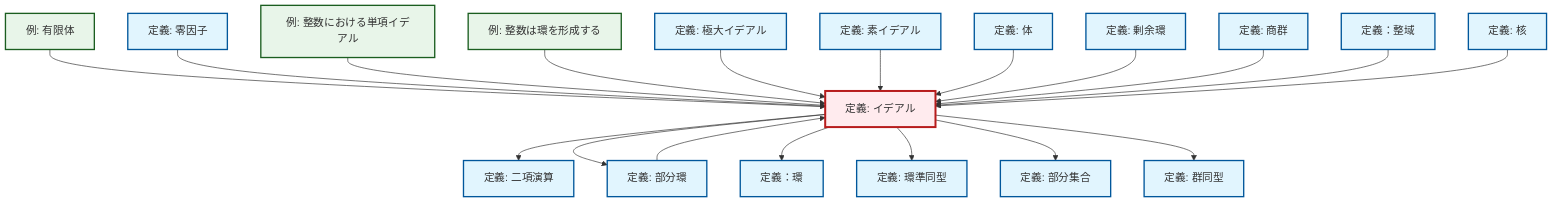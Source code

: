 graph TD
    classDef definition fill:#e1f5fe,stroke:#01579b,stroke-width:2px
    classDef theorem fill:#f3e5f5,stroke:#4a148c,stroke-width:2px
    classDef axiom fill:#fff3e0,stroke:#e65100,stroke-width:2px
    classDef example fill:#e8f5e9,stroke:#1b5e20,stroke-width:2px
    classDef current fill:#ffebee,stroke:#b71c1c,stroke-width:3px
    def-ring["定義：環"]:::definition
    def-isomorphism["定義: 群同型"]:::definition
    def-field["定義: 体"]:::definition
    def-ideal["定義: イデアル"]:::definition
    def-subset["定義: 部分集合"]:::definition
    def-zero-divisor["定義: 零因子"]:::definition
    def-maximal-ideal["定義: 極大イデアル"]:::definition
    def-ring-homomorphism["定義: 環準同型"]:::definition
    def-quotient-group["定義: 商群"]:::definition
    ex-integers-ring["例: 整数は環を形成する"]:::example
    def-integral-domain["定義：整域"]:::definition
    def-kernel["定義: 核"]:::definition
    def-prime-ideal["定義: 素イデアル"]:::definition
    ex-principal-ideal["例: 整数における単項イデアル"]:::example
    def-subring["定義: 部分環"]:::definition
    ex-finite-field["例: 有限体"]:::example
    def-binary-operation["定義: 二項演算"]:::definition
    def-quotient-ring["定義: 剰余環"]:::definition
    ex-finite-field --> def-ideal
    def-zero-divisor --> def-ideal
    def-ideal --> def-binary-operation
    ex-principal-ideal --> def-ideal
    def-subring --> def-ideal
    ex-integers-ring --> def-ideal
    def-ideal --> def-subring
    def-ideal --> def-ring
    def-maximal-ideal --> def-ideal
    def-prime-ideal --> def-ideal
    def-field --> def-ideal
    def-quotient-ring --> def-ideal
    def-quotient-group --> def-ideal
    def-ideal --> def-ring-homomorphism
    def-integral-domain --> def-ideal
    def-ideal --> def-subset
    def-kernel --> def-ideal
    def-ideal --> def-isomorphism
    class def-ideal current